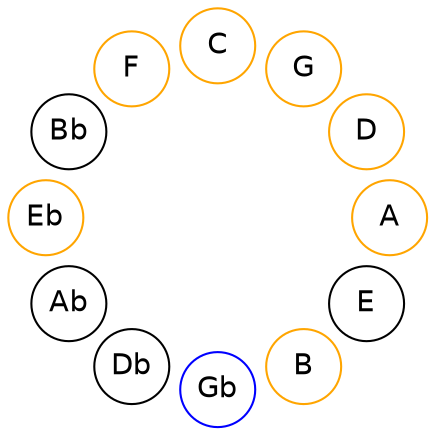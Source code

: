 
graph {

layout = circo;
mindist = .1

node [shape = circle, fontname = Helvetica, margin = 0]
edge [style=invis]

subgraph 1 {
	E -- B -- Gb -- Db -- Ab -- Eb -- Bb -- F -- C -- G -- D -- A -- E
}

B [color=orange];
Gb [color=blue];
Eb [color=orange];
F [color=orange];
C [color=orange];
G [color=orange];
D [color=orange];
A [color=orange];
}
